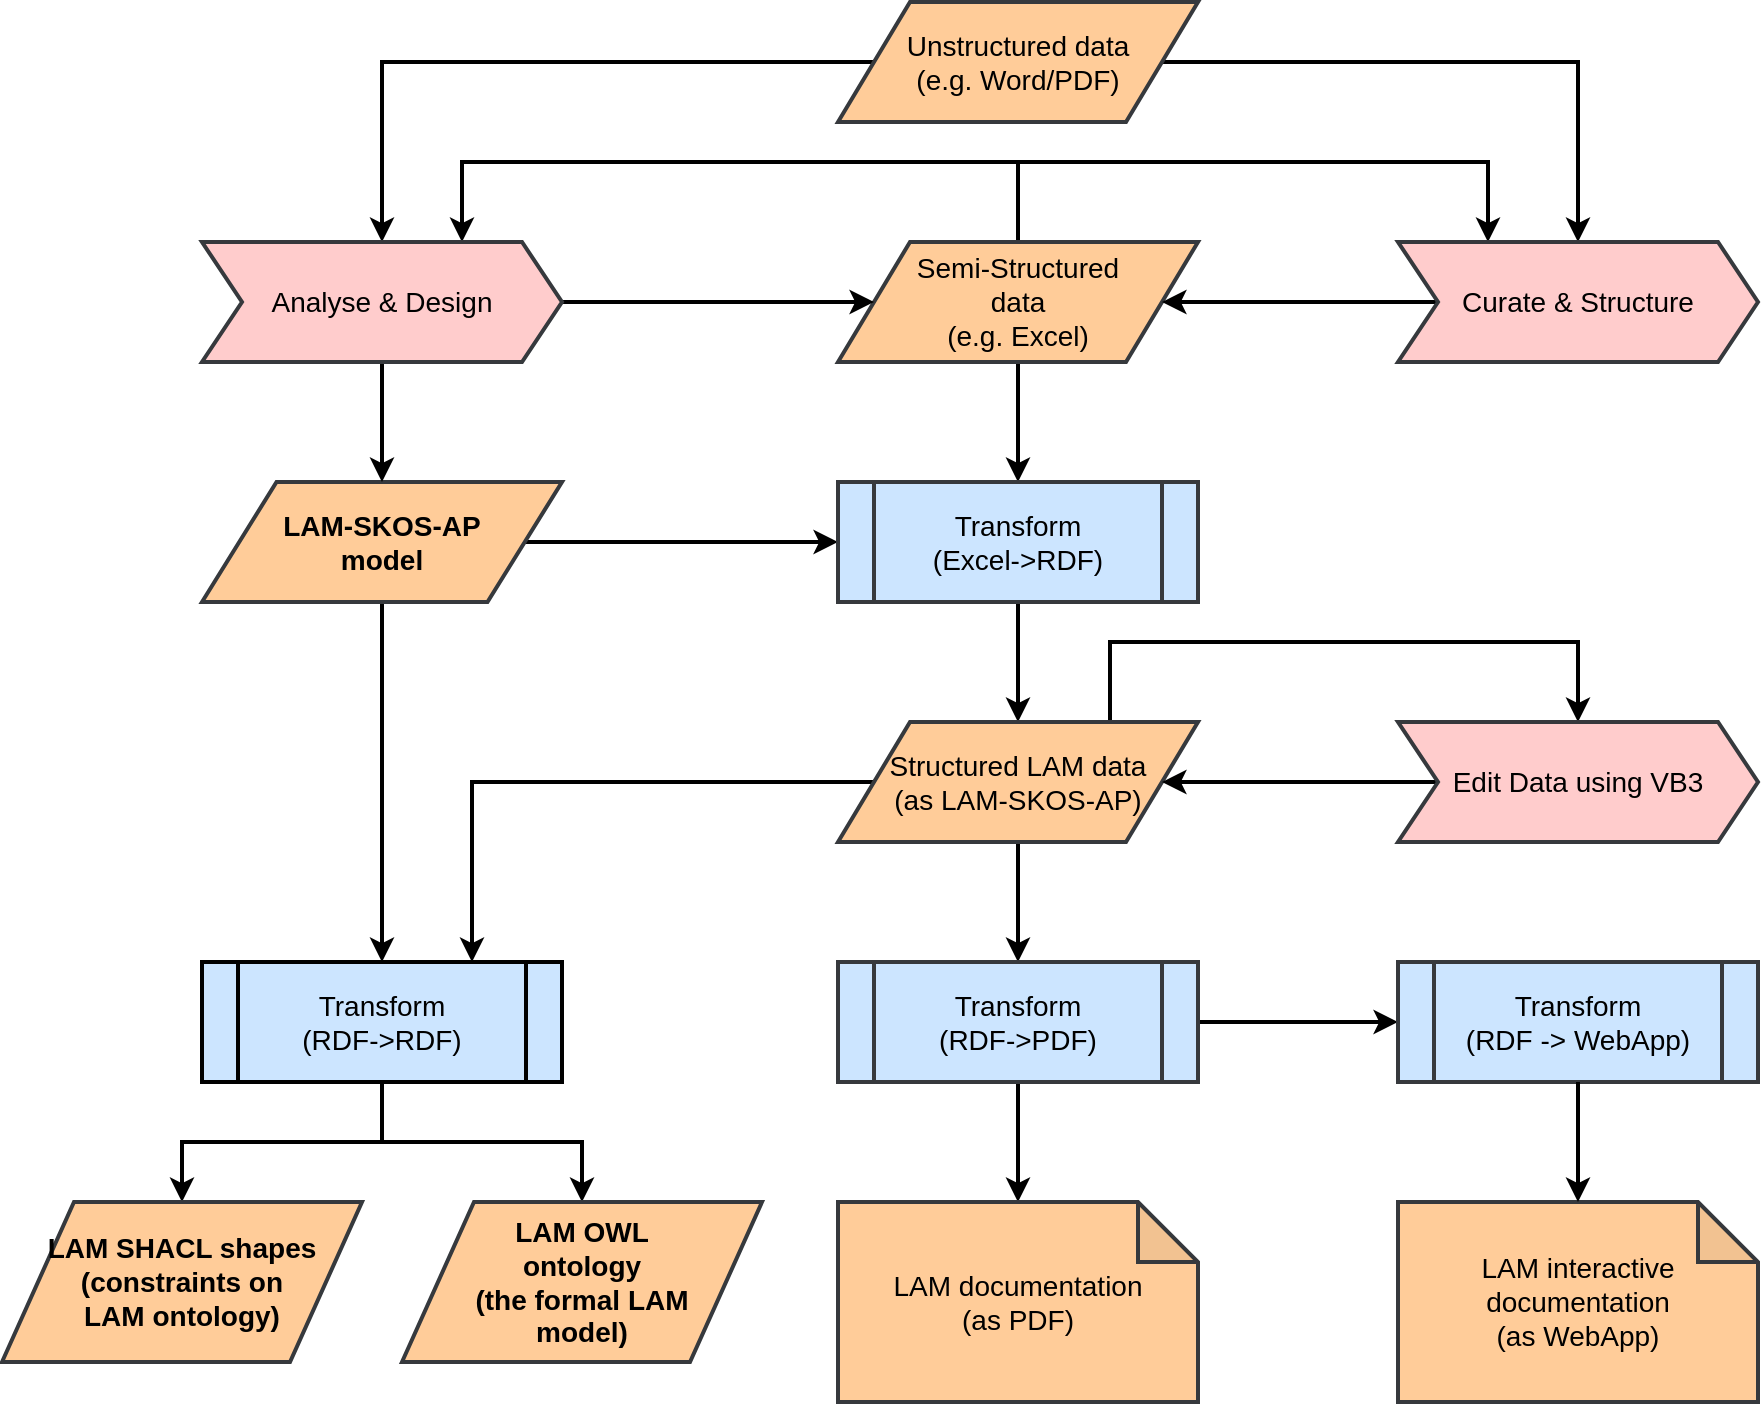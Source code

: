 <mxfile version="10.8.0" type="github"><diagram id="6a731a19-8d31-9384-78a2-239565b7b9f0" name="Page-1"><mxGraphModel dx="2563" dy="825" grid="1" gridSize="10" guides="1" tooltips="1" connect="1" arrows="1" fold="1" page="1" pageScale="1" pageWidth="1169" pageHeight="827" background="#ffffff" math="0" shadow="0"><root><mxCell id="0"/><mxCell id="1" parent="0"/><mxCell id="1r4mj9Kz76uq7DzhCWRs-1791" style="edgeStyle=orthogonalEdgeStyle;rounded=0;orthogonalLoop=1;jettySize=auto;html=1;strokeWidth=2;exitX=0.5;exitY=0;exitDx=0;exitDy=0;entryX=0.25;entryY=0;entryDx=0;entryDy=0;fontColor=#FFFFFF;" parent="1" source="1r4mj9Kz76uq7DzhCWRs-1786" target="4AERjSPUzvCIOPpaK8oL-5" edge="1"><mxGeometry relative="1" as="geometry"><mxPoint x="-282" y="188" as="targetPoint"/><Array as="points"><mxPoint x="-562" y="150"/><mxPoint x="-327" y="150"/></Array></mxGeometry></mxCell><mxCell id="1r4mj9Kz76uq7DzhCWRs-1793" style="edgeStyle=orthogonalEdgeStyle;rounded=0;orthogonalLoop=1;jettySize=auto;html=1;strokeWidth=2;exitX=0.5;exitY=1;exitDx=0;exitDy=0;entryX=0.5;entryY=0;entryDx=0;entryDy=0;fontColor=#FFFFFF;" parent="1" source="1r4mj9Kz76uq7DzhCWRs-1786" target="1r4mj9Kz76uq7DzhCWRs-1800" edge="1"><mxGeometry relative="1" as="geometry"><mxPoint x="-262" y="330" as="targetPoint"/><Array as="points"/></mxGeometry></mxCell><mxCell id="1r4mj9Kz76uq7DzhCWRs-1796" style="edgeStyle=orthogonalEdgeStyle;rounded=0;orthogonalLoop=1;jettySize=auto;html=1;strokeWidth=2;fontColor=#FFFFFF;" parent="1" source="1r4mj9Kz76uq7DzhCWRs-1786" target="4AERjSPUzvCIOPpaK8oL-23" edge="1"><mxGeometry relative="1" as="geometry"><Array as="points"><mxPoint x="-562" y="150"/><mxPoint x="-840" y="150"/></Array><mxPoint x="-880" y="188" as="targetPoint"/></mxGeometry></mxCell><mxCell id="1r4mj9Kz76uq7DzhCWRs-1786" value="&lt;span style=&quot;font-weight: normal&quot;&gt;Semi-Structured &lt;br&gt;data&lt;br&gt;(e.g. Excel)&lt;/span&gt;&lt;br&gt;" style="shape=parallelogram;perimeter=parallelogramPerimeter;whiteSpace=wrap;html=1;shadow=0;fontFamily=Helvetica;fontSize=14;align=center;strokeWidth=2;fillColor=#ffcc99;strokeColor=#36393d;" parent="1" vertex="1"><mxGeometry x="-652" y="190" width="180" height="60" as="geometry"/></mxCell><mxCell id="1r4mj9Kz76uq7DzhCWRs-1789" style="edgeStyle=orthogonalEdgeStyle;rounded=0;orthogonalLoop=1;jettySize=auto;html=1;strokeWidth=2;exitX=1;exitY=0.5;exitDx=0;exitDy=0;fontColor=#FFFFFF;" parent="1" source="1r4mj9Kz76uq7DzhCWRs-1787" target="4AERjSPUzvCIOPpaK8oL-5" edge="1"><mxGeometry relative="1" as="geometry"><mxPoint x="-282" y="188" as="targetPoint"/></mxGeometry></mxCell><mxCell id="1r4mj9Kz76uq7DzhCWRs-1797" style="edgeStyle=orthogonalEdgeStyle;rounded=0;orthogonalLoop=1;jettySize=auto;html=1;strokeWidth=2;fontColor=#FFFFFF;" parent="1" source="1r4mj9Kz76uq7DzhCWRs-1787" target="4AERjSPUzvCIOPpaK8oL-23" edge="1"><mxGeometry relative="1" as="geometry"><mxPoint x="-880" y="188" as="targetPoint"/></mxGeometry></mxCell><mxCell id="1r4mj9Kz76uq7DzhCWRs-1787" value="&lt;span style=&quot;font-weight: normal&quot;&gt;Unstructured data&lt;br&gt;(e.g. Word/PDF)&lt;/span&gt;&lt;br&gt;" style="shape=parallelogram;perimeter=parallelogramPerimeter;whiteSpace=wrap;html=1;shadow=0;fontFamily=Helvetica;fontSize=14;align=center;strokeWidth=2;fillColor=#ffcc99;strokeColor=#36393d;" parent="1" vertex="1"><mxGeometry x="-652" y="70" width="180" height="60" as="geometry"/></mxCell><mxCell id="1r4mj9Kz76uq7DzhCWRs-1790" style="edgeStyle=orthogonalEdgeStyle;rounded=0;orthogonalLoop=1;jettySize=auto;html=1;entryX=1;entryY=0.5;entryDx=0;entryDy=0;strokeWidth=2;exitX=0;exitY=0.5;exitDx=0;exitDy=0;fontColor=#FFFFFF;" parent="1" source="4AERjSPUzvCIOPpaK8oL-5" target="1r4mj9Kz76uq7DzhCWRs-1786" edge="1"><mxGeometry relative="1" as="geometry"><mxPoint x="-374" y="220" as="sourcePoint"/></mxGeometry></mxCell><mxCell id="1r4mj9Kz76uq7DzhCWRs-1801" style="edgeStyle=orthogonalEdgeStyle;rounded=0;orthogonalLoop=1;jettySize=auto;html=1;entryX=0;entryY=0.5;entryDx=0;entryDy=0;strokeWidth=2;fontColor=#FFFFFF;" parent="1" source="1r4mj9Kz76uq7DzhCWRs-1792" target="1r4mj9Kz76uq7DzhCWRs-1800" edge="1"><mxGeometry relative="1" as="geometry"/></mxCell><mxCell id="1r4mj9Kz76uq7DzhCWRs-1822" style="edgeStyle=orthogonalEdgeStyle;rounded=0;orthogonalLoop=1;jettySize=auto;html=1;strokeWidth=2;fontColor=#FFFFFF;" parent="1" source="1r4mj9Kz76uq7DzhCWRs-1792" target="1r4mj9Kz76uq7DzhCWRs-1818" edge="1"><mxGeometry relative="1" as="geometry"/></mxCell><mxCell id="1r4mj9Kz76uq7DzhCWRs-1792" value="&lt;span style=&quot;&quot;&gt;LAM-SKOS-AP &lt;br&gt;model&lt;/span&gt;&lt;br&gt;" style="shape=parallelogram;perimeter=parallelogramPerimeter;whiteSpace=wrap;html=1;shadow=0;fontFamily=Helvetica;fontSize=14;align=center;strokeColor=#36393d;strokeWidth=2;fillColor=#ffcc99;fontStyle=1;size=0.207;" parent="1" vertex="1"><mxGeometry x="-970" y="310" width="180" height="60" as="geometry"/></mxCell><mxCell id="1r4mj9Kz76uq7DzhCWRs-1798" style="edgeStyle=orthogonalEdgeStyle;rounded=0;orthogonalLoop=1;jettySize=auto;html=1;strokeWidth=2;exitX=1;exitY=0.5;exitDx=0;exitDy=0;fontColor=#FFFFFF;" parent="1" source="4AERjSPUzvCIOPpaK8oL-23" target="1r4mj9Kz76uq7DzhCWRs-1786" edge="1"><mxGeometry relative="1" as="geometry"><mxPoint x="-788" y="220" as="sourcePoint"/></mxGeometry></mxCell><mxCell id="1r4mj9Kz76uq7DzhCWRs-1799" style="edgeStyle=orthogonalEdgeStyle;rounded=0;orthogonalLoop=1;jettySize=auto;html=1;strokeWidth=2;entryX=0.5;entryY=0;entryDx=0;entryDy=0;fontColor=#FFFFFF;" parent="1" source="4AERjSPUzvCIOPpaK8oL-23" target="1r4mj9Kz76uq7DzhCWRs-1792" edge="1"><mxGeometry relative="1" as="geometry"><mxPoint x="-880" y="350" as="targetPoint"/><mxPoint x="-880" y="252" as="sourcePoint"/></mxGeometry></mxCell><mxCell id="1r4mj9Kz76uq7DzhCWRs-1803" style="edgeStyle=orthogonalEdgeStyle;rounded=0;orthogonalLoop=1;jettySize=auto;html=1;strokeWidth=2;fontColor=#FFFFFF;" parent="1" source="1r4mj9Kz76uq7DzhCWRs-1800" target="1r4mj9Kz76uq7DzhCWRs-1802" edge="1"><mxGeometry relative="1" as="geometry"/></mxCell><mxCell id="1r4mj9Kz76uq7DzhCWRs-1800" value="Transform&lt;br&gt;(Excel-&amp;gt;RDF)&lt;br&gt;" style="shape=process;whiteSpace=wrap;html=1;backgroundOutline=1;shadow=0;fontFamily=Helvetica;fontSize=14;align=center;strokeColor=#36393d;strokeWidth=2;fillColor=#cce5ff;" parent="1" vertex="1"><mxGeometry x="-652" y="310" width="180" height="60" as="geometry"/></mxCell><mxCell id="1r4mj9Kz76uq7DzhCWRs-1805" style="edgeStyle=orthogonalEdgeStyle;rounded=0;orthogonalLoop=1;jettySize=auto;html=1;entryX=0.5;entryY=0;entryDx=0;entryDy=0;strokeWidth=2;exitX=0.75;exitY=0;exitDx=0;exitDy=0;fontColor=#FFFFFF;" parent="1" source="1r4mj9Kz76uq7DzhCWRs-1802" target="1r4mj9Kz76uq7DzhCWRs-1804" edge="1"><mxGeometry relative="1" as="geometry"><Array as="points"><mxPoint x="-516" y="390"/><mxPoint x="-282" y="390"/></Array></mxGeometry></mxCell><mxCell id="1r4mj9Kz76uq7DzhCWRs-1810" style="edgeStyle=orthogonalEdgeStyle;rounded=0;orthogonalLoop=1;jettySize=auto;html=1;strokeWidth=2;fontColor=#FFFFFF;" parent="1" source="1r4mj9Kz76uq7DzhCWRs-1802" target="1r4mj9Kz76uq7DzhCWRs-1809" edge="1"><mxGeometry relative="1" as="geometry"/></mxCell><mxCell id="1r4mj9Kz76uq7DzhCWRs-1821" style="edgeStyle=orthogonalEdgeStyle;rounded=0;orthogonalLoop=1;jettySize=auto;html=1;strokeWidth=2;fontColor=#FFFFFF;entryX=0.75;entryY=0;entryDx=0;entryDy=0;" parent="1" source="1r4mj9Kz76uq7DzhCWRs-1802" target="1r4mj9Kz76uq7DzhCWRs-1818" edge="1"><mxGeometry relative="1" as="geometry"/></mxCell><mxCell id="1r4mj9Kz76uq7DzhCWRs-1802" value="&lt;span style=&quot;font-weight: normal&quot;&gt;Structured LAM data&lt;br&gt;(as LAM-SKOS-AP)&lt;/span&gt;&lt;br&gt;" style="shape=parallelogram;perimeter=parallelogramPerimeter;whiteSpace=wrap;html=1;shadow=0;fontFamily=Helvetica;fontSize=14;align=center;strokeWidth=2;fillColor=#ffcc99;strokeColor=#36393d;" parent="1" vertex="1"><mxGeometry x="-652" y="430" width="180" height="60" as="geometry"/></mxCell><mxCell id="1r4mj9Kz76uq7DzhCWRs-1807" style="edgeStyle=orthogonalEdgeStyle;rounded=0;orthogonalLoop=1;jettySize=auto;html=1;strokeWidth=2;fontColor=#FFFFFF;" parent="1" source="1r4mj9Kz76uq7DzhCWRs-1804" target="1r4mj9Kz76uq7DzhCWRs-1802" edge="1"><mxGeometry relative="1" as="geometry"/></mxCell><mxCell id="1r4mj9Kz76uq7DzhCWRs-1804" value="Edit Data using VB3" style="shape=step;perimeter=stepPerimeter;whiteSpace=wrap;html=1;fixedSize=1;shadow=0;fontFamily=Helvetica;fontSize=14;align=center;strokeWidth=2;fillColor=#ffcccc;strokeColor=#36393d;" parent="1" vertex="1"><mxGeometry x="-372" y="430" width="180" height="60" as="geometry"/></mxCell><mxCell id="1r4mj9Kz76uq7DzhCWRs-1817" style="edgeStyle=orthogonalEdgeStyle;rounded=0;orthogonalLoop=1;jettySize=auto;html=1;strokeWidth=2;fontColor=#FFFFFF;" parent="1" source="1r4mj9Kz76uq7DzhCWRs-1809" target="1r4mj9Kz76uq7DzhCWRs-1815" edge="1"><mxGeometry relative="1" as="geometry"/></mxCell><mxCell id="4AERjSPUzvCIOPpaK8oL-25" style="edgeStyle=elbowEdgeStyle;rounded=0;orthogonalLoop=1;jettySize=auto;elbow=vertical;html=1;strokeWidth=2;fontSize=14;fontColor=#FFFFFF;" edge="1" parent="1" source="1r4mj9Kz76uq7DzhCWRs-1809" target="4AERjSPUzvCIOPpaK8oL-2"><mxGeometry relative="1" as="geometry"/></mxCell><mxCell id="1r4mj9Kz76uq7DzhCWRs-1809" value="Transform&lt;br&gt;(RDF-&amp;gt;PDF)&lt;br&gt;" style="shape=process;whiteSpace=wrap;html=1;backgroundOutline=1;shadow=0;fontFamily=Helvetica;fontSize=14;align=center;strokeColor=#36393d;strokeWidth=2;fillColor=#cce5ff;" parent="1" vertex="1"><mxGeometry x="-652" y="550" width="180" height="60" as="geometry"/></mxCell><mxCell id="1r4mj9Kz76uq7DzhCWRs-1815" value="Transform &lt;br&gt;(RDF -&amp;gt; WebApp)" style="shape=process;whiteSpace=wrap;html=1;backgroundOutline=1;shadow=0;fontFamily=Helvetica;fontSize=14;align=center;strokeWidth=2;fillColor=#cce5ff;strokeColor=#36393d;" parent="1" vertex="1"><mxGeometry x="-372" y="550" width="180" height="60" as="geometry"/></mxCell><mxCell id="1r4mj9Kz76uq7DzhCWRs-1825" style="edgeStyle=orthogonalEdgeStyle;rounded=0;orthogonalLoop=1;jettySize=auto;html=1;strokeWidth=2;fontColor=#FFFFFF;" parent="1" source="1r4mj9Kz76uq7DzhCWRs-1818" target="1r4mj9Kz76uq7DzhCWRs-1823" edge="1"><mxGeometry relative="1" as="geometry"/></mxCell><mxCell id="1r4mj9Kz76uq7DzhCWRs-1826" style="edgeStyle=orthogonalEdgeStyle;rounded=0;orthogonalLoop=1;jettySize=auto;html=1;strokeWidth=2;fontColor=#FFFFFF;" parent="1" source="1r4mj9Kz76uq7DzhCWRs-1818" target="1r4mj9Kz76uq7DzhCWRs-1824" edge="1"><mxGeometry relative="1" as="geometry"/></mxCell><mxCell id="1r4mj9Kz76uq7DzhCWRs-1818" value="Transform&lt;br&gt;(RDF-&amp;gt;RDF)&lt;br&gt;" style="shape=process;whiteSpace=wrap;html=1;backgroundOutline=1;shadow=0;fontFamily=Helvetica;fontSize=14;align=center;strokeColor=#000000;strokeWidth=2;fillColor=#cce5ff;" parent="1" vertex="1"><mxGeometry x="-970" y="550" width="180" height="60" as="geometry"/></mxCell><mxCell id="1r4mj9Kz76uq7DzhCWRs-1823" value="&lt;span style=&quot;&quot;&gt;LAM SHACL shapes&lt;br&gt;(constraints on &lt;br&gt;LAM ontology)&lt;/span&gt;&lt;br&gt;" style="shape=parallelogram;perimeter=parallelogramPerimeter;whiteSpace=wrap;html=1;shadow=0;fontFamily=Helvetica;fontSize=14;align=center;strokeWidth=2;fillColor=#ffcc99;strokeColor=#36393d;fontStyle=1" parent="1" vertex="1"><mxGeometry x="-1070" y="670" width="180" height="80" as="geometry"/></mxCell><mxCell id="1r4mj9Kz76uq7DzhCWRs-1824" value="&lt;span&gt;LAM OWL &lt;br&gt;ontology&lt;br&gt;(the formal LAM &lt;br&gt;model)&lt;/span&gt;&lt;br&gt;" style="shape=parallelogram;perimeter=parallelogramPerimeter;whiteSpace=wrap;html=1;shadow=0;fontFamily=Helvetica;fontSize=14;align=center;strokeWidth=2;fillColor=#ffcc99;strokeColor=#36393d;fontStyle=1" parent="1" vertex="1"><mxGeometry x="-870" y="670" width="180" height="80" as="geometry"/></mxCell><mxCell id="4AERjSPUzvCIOPpaK8oL-1" value="&lt;font style=&quot;font-size: 14px&quot;&gt;&lt;span&gt;LAM interactive documentation&lt;/span&gt;&lt;br&gt;&lt;span&gt;(as WebApp)&lt;/span&gt;&lt;/font&gt;" style="shape=note;whiteSpace=wrap;html=1;backgroundOutline=1;darkOpacity=0.05;fontFamily=Helvetica;fontSize=12;align=center;strokeColor=#36393d;strokeWidth=2;fillColor=#ffcc99;" vertex="1" parent="1"><mxGeometry x="-372" y="670" width="180" height="100" as="geometry"/></mxCell><mxCell id="4AERjSPUzvCIOPpaK8oL-2" value="&lt;span style=&quot;font-size: 14px;&quot;&gt;LAM documentation&lt;/span&gt;&lt;br style=&quot;font-size: 14px;&quot;&gt;&lt;span style=&quot;font-size: 14px;&quot;&gt;(as PDF)&lt;/span&gt;&lt;br style=&quot;font-size: 14px;&quot;&gt;" style="shape=note;whiteSpace=wrap;html=1;backgroundOutline=1;darkOpacity=0.05;fontFamily=Helvetica;fontSize=14;align=center;strokeWidth=2;fillColor=#ffcc99;strokeColor=#36393d;" vertex="1" parent="1"><mxGeometry x="-652" y="670" width="180" height="100" as="geometry"/></mxCell><mxCell id="4AERjSPUzvCIOPpaK8oL-4" style="edgeStyle=orthogonalEdgeStyle;rounded=0;orthogonalLoop=1;jettySize=auto;html=1;strokeWidth=2;exitX=0.5;exitY=1;exitDx=0;exitDy=0;fontColor=#FFFFFF;" edge="1" parent="1" source="1r4mj9Kz76uq7DzhCWRs-1815" target="4AERjSPUzvCIOPpaK8oL-1"><mxGeometry relative="1" as="geometry"><mxPoint x="-460" y="590" as="sourcePoint"/><mxPoint x="-364" y="590" as="targetPoint"/></mxGeometry></mxCell><mxCell id="4AERjSPUzvCIOPpaK8oL-5" value="&lt;span&gt;&lt;font&gt;Curate &amp;amp; Structure&lt;/font&gt;&lt;/span&gt;" style="shape=step;perimeter=stepPerimeter;whiteSpace=wrap;html=1;fixedSize=1;fontFamily=Helvetica;fontSize=14;align=center;strokeColor=#36393d;strokeWidth=2;fillColor=#ffcccc;" vertex="1" parent="1"><mxGeometry x="-372" y="190" width="180" height="60" as="geometry"/></mxCell><mxCell id="4AERjSPUzvCIOPpaK8oL-23" value="Analyse &amp;amp; Design&lt;br&gt;" style="shape=step;perimeter=stepPerimeter;whiteSpace=wrap;html=1;fixedSize=1;fontFamily=Helvetica;fontSize=14;align=center;strokeColor=#36393d;strokeWidth=2;fillColor=#ffcccc;gradientColor=none;" vertex="1" parent="1"><mxGeometry x="-970" y="190" width="180" height="60" as="geometry"/></mxCell></root></mxGraphModel></diagram></mxfile>